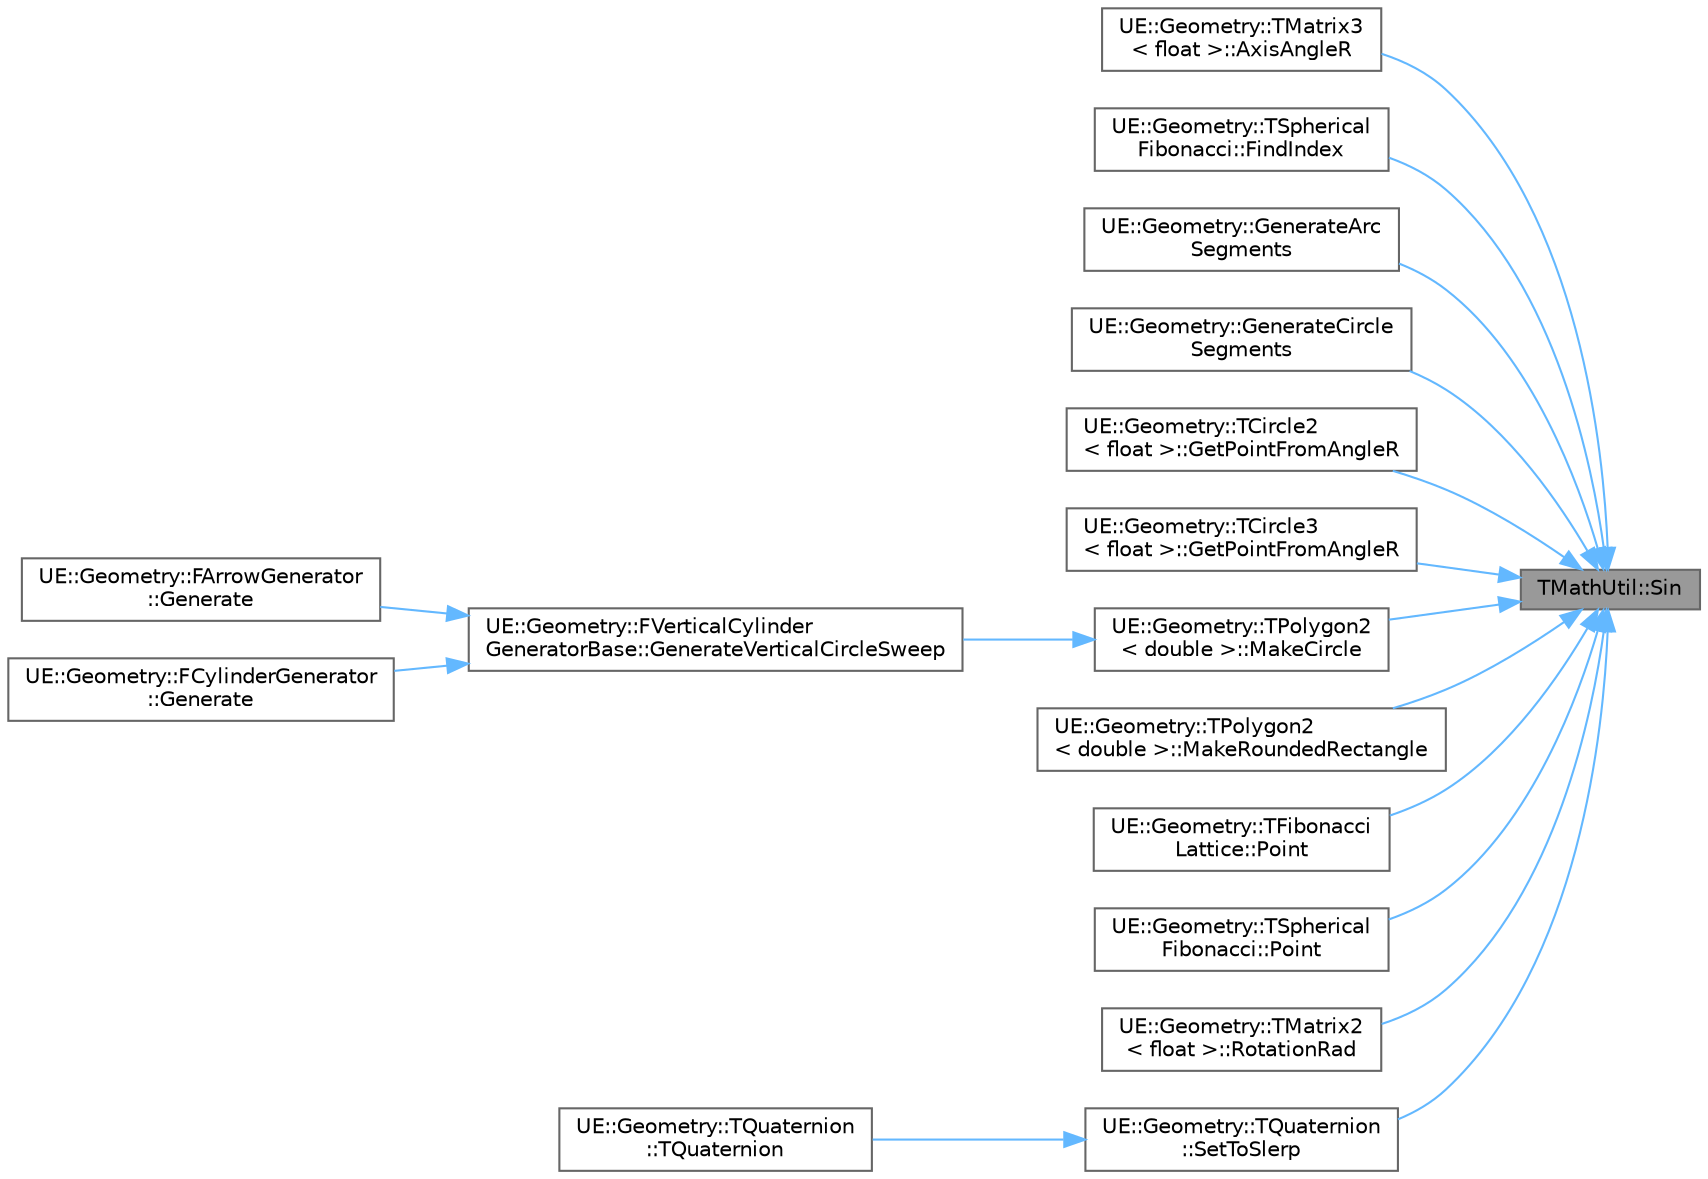 digraph "TMathUtil::Sin"
{
 // INTERACTIVE_SVG=YES
 // LATEX_PDF_SIZE
  bgcolor="transparent";
  edge [fontname=Helvetica,fontsize=10,labelfontname=Helvetica,labelfontsize=10];
  node [fontname=Helvetica,fontsize=10,shape=box,height=0.2,width=0.4];
  rankdir="RL";
  Node1 [id="Node000001",label="TMathUtil::Sin",height=0.2,width=0.4,color="gray40", fillcolor="grey60", style="filled", fontcolor="black",tooltip=" "];
  Node1 -> Node2 [id="edge1_Node000001_Node000002",dir="back",color="steelblue1",style="solid",tooltip=" "];
  Node2 [id="Node000002",label="UE::Geometry::TMatrix3\l\< float \>::AxisAngleR",height=0.2,width=0.4,color="grey40", fillcolor="white", style="filled",URL="$d8/ddc/structUE_1_1Geometry_1_1TMatrix3.html#a72e210f8cab0f6a361a6a457bbf5b8f8",tooltip=" "];
  Node1 -> Node3 [id="edge2_Node000001_Node000003",dir="back",color="steelblue1",style="solid",tooltip=" "];
  Node3 [id="Node000003",label="UE::Geometry::TSpherical\lFibonacci::FindIndex",height=0.2,width=0.4,color="grey40", fillcolor="white", style="filled",URL="$d7/d5a/classUE_1_1Geometry_1_1TSphericalFibonacci.html#a0a8a1d68a7a4c7dbf6713d27c18ae437",tooltip=" "];
  Node1 -> Node4 [id="edge3_Node000001_Node000004",dir="back",color="steelblue1",style="solid",tooltip=" "];
  Node4 [id="Node000004",label="UE::Geometry::GenerateArc\lSegments",height=0.2,width=0.4,color="grey40", fillcolor="white", style="filled",URL="$d9/d39/namespaceUE_1_1Geometry.html#a01ed1ad1d909aea2585fd085ce8f559f",tooltip="call EmitLineFunc for the line segments that make up the Circular Arc defined by the given parameters..."];
  Node1 -> Node5 [id="edge4_Node000001_Node000005",dir="back",color="steelblue1",style="solid",tooltip=" "];
  Node5 [id="Node000005",label="UE::Geometry::GenerateCircle\lSegments",height=0.2,width=0.4,color="grey40", fillcolor="white", style="filled",URL="$d9/d39/namespaceUE_1_1Geometry.html#aef0c8af7bfebcd2b091a6fe9387a31f4",tooltip="call EmitLineFunc for the line segments that make up the Circle defined by the given parameters and s..."];
  Node1 -> Node6 [id="edge5_Node000001_Node000006",dir="back",color="steelblue1",style="solid",tooltip=" "];
  Node6 [id="Node000006",label="UE::Geometry::TCircle2\l\< float \>::GetPointFromAngleR",height=0.2,width=0.4,color="grey40", fillcolor="white", style="filled",URL="$da/dec/structUE_1_1Geometry_1_1TCircle2.html#af3093113162f7984b66e42d30a6237d4",tooltip=" "];
  Node1 -> Node7 [id="edge6_Node000001_Node000007",dir="back",color="steelblue1",style="solid",tooltip=" "];
  Node7 [id="Node000007",label="UE::Geometry::TCircle3\l\< float \>::GetPointFromAngleR",height=0.2,width=0.4,color="grey40", fillcolor="white", style="filled",URL="$df/dc8/structUE_1_1Geometry_1_1TCircle3.html#a236e26a0f93604cc0cd7eb6b9044246a",tooltip=" "];
  Node1 -> Node8 [id="edge7_Node000001_Node000008",dir="back",color="steelblue1",style="solid",tooltip=" "];
  Node8 [id="Node000008",label="UE::Geometry::TPolygon2\l\< double \>::MakeCircle",height=0.2,width=0.4,color="grey40", fillcolor="white", style="filled",URL="$d0/df8/classUE_1_1Geometry_1_1TPolygon2.html#a90ea5249ea0cc1e8e4761a5bbdb5f771",tooltip=" "];
  Node8 -> Node9 [id="edge8_Node000008_Node000009",dir="back",color="steelblue1",style="solid",tooltip=" "];
  Node9 [id="Node000009",label="UE::Geometry::FVerticalCylinder\lGeneratorBase::GenerateVerticalCircleSweep",height=0.2,width=0.4,color="grey40", fillcolor="white", style="filled",URL="$d3/d04/classUE_1_1Geometry_1_1FVerticalCylinderGeneratorBase.html#a0c16afb1a25dfe4512d03b5c190c6499",tooltip=" "];
  Node9 -> Node10 [id="edge9_Node000009_Node000010",dir="back",color="steelblue1",style="solid",tooltip=" "];
  Node10 [id="Node000010",label="UE::Geometry::FArrowGenerator\l::Generate",height=0.2,width=0.4,color="grey40", fillcolor="white", style="filled",URL="$d6/d57/classUE_1_1Geometry_1_1FArrowGenerator.html#a2982ccc4942c3c605332cf8ae9a8bac9",tooltip="Generate the mesh."];
  Node9 -> Node11 [id="edge10_Node000009_Node000011",dir="back",color="steelblue1",style="solid",tooltip=" "];
  Node11 [id="Node000011",label="UE::Geometry::FCylinderGenerator\l::Generate",height=0.2,width=0.4,color="grey40", fillcolor="white", style="filled",URL="$d7/df5/classUE_1_1Geometry_1_1FCylinderGenerator.html#a337230e17596048e2d6185aa7d241cba",tooltip="Generate the mesh."];
  Node1 -> Node12 [id="edge11_Node000001_Node000012",dir="back",color="steelblue1",style="solid",tooltip=" "];
  Node12 [id="Node000012",label="UE::Geometry::TPolygon2\l\< double \>::MakeRoundedRectangle",height=0.2,width=0.4,color="grey40", fillcolor="white", style="filled",URL="$d0/df8/classUE_1_1Geometry_1_1TPolygon2.html#ab3e3f8d9c86853ba1659749c2078e379",tooltip=" "];
  Node1 -> Node13 [id="edge12_Node000001_Node000013",dir="back",color="steelblue1",style="solid",tooltip=" "];
  Node13 [id="Node000013",label="UE::Geometry::TFibonacci\lLattice::Point",height=0.2,width=0.4,color="grey40", fillcolor="white", style="filled",URL="$de/d3d/classUE_1_1Geometry_1_1TFibonacciLattice.html#ae8dcb29fff213be74b9268c50dc4bf97",tooltip=" "];
  Node1 -> Node14 [id="edge13_Node000001_Node000014",dir="back",color="steelblue1",style="solid",tooltip=" "];
  Node14 [id="Node000014",label="UE::Geometry::TSpherical\lFibonacci::Point",height=0.2,width=0.4,color="grey40", fillcolor="white", style="filled",URL="$d7/d5a/classUE_1_1Geometry_1_1TSphericalFibonacci.html#a29042b90aa04106488e10acbf0d00bfa",tooltip=" "];
  Node1 -> Node15 [id="edge14_Node000001_Node000015",dir="back",color="steelblue1",style="solid",tooltip=" "];
  Node15 [id="Node000015",label="UE::Geometry::TMatrix2\l\< float \>::RotationRad",height=0.2,width=0.4,color="grey40", fillcolor="white", style="filled",URL="$de/d2a/structUE_1_1Geometry_1_1TMatrix2.html#acc12287f85c88371eb7d9a723aea0767",tooltip=" "];
  Node1 -> Node16 [id="edge15_Node000001_Node000016",dir="back",color="steelblue1",style="solid",tooltip=" "];
  Node16 [id="Node000016",label="UE::Geometry::TQuaternion\l::SetToSlerp",height=0.2,width=0.4,color="grey40", fillcolor="white", style="filled",URL="$d7/d55/structUE_1_1Geometry_1_1TQuaternion.html#a177084b3b672ce81999827b17ce15c42",tooltip=" "];
  Node16 -> Node17 [id="edge16_Node000016_Node000017",dir="back",color="steelblue1",style="solid",tooltip=" "];
  Node17 [id="Node000017",label="UE::Geometry::TQuaternion\l::TQuaternion",height=0.2,width=0.4,color="grey40", fillcolor="white", style="filled",URL="$d7/d55/structUE_1_1Geometry_1_1TQuaternion.html#abc0d0c5cd44532a6cc10daa13a2e036c",tooltip=" "];
}
